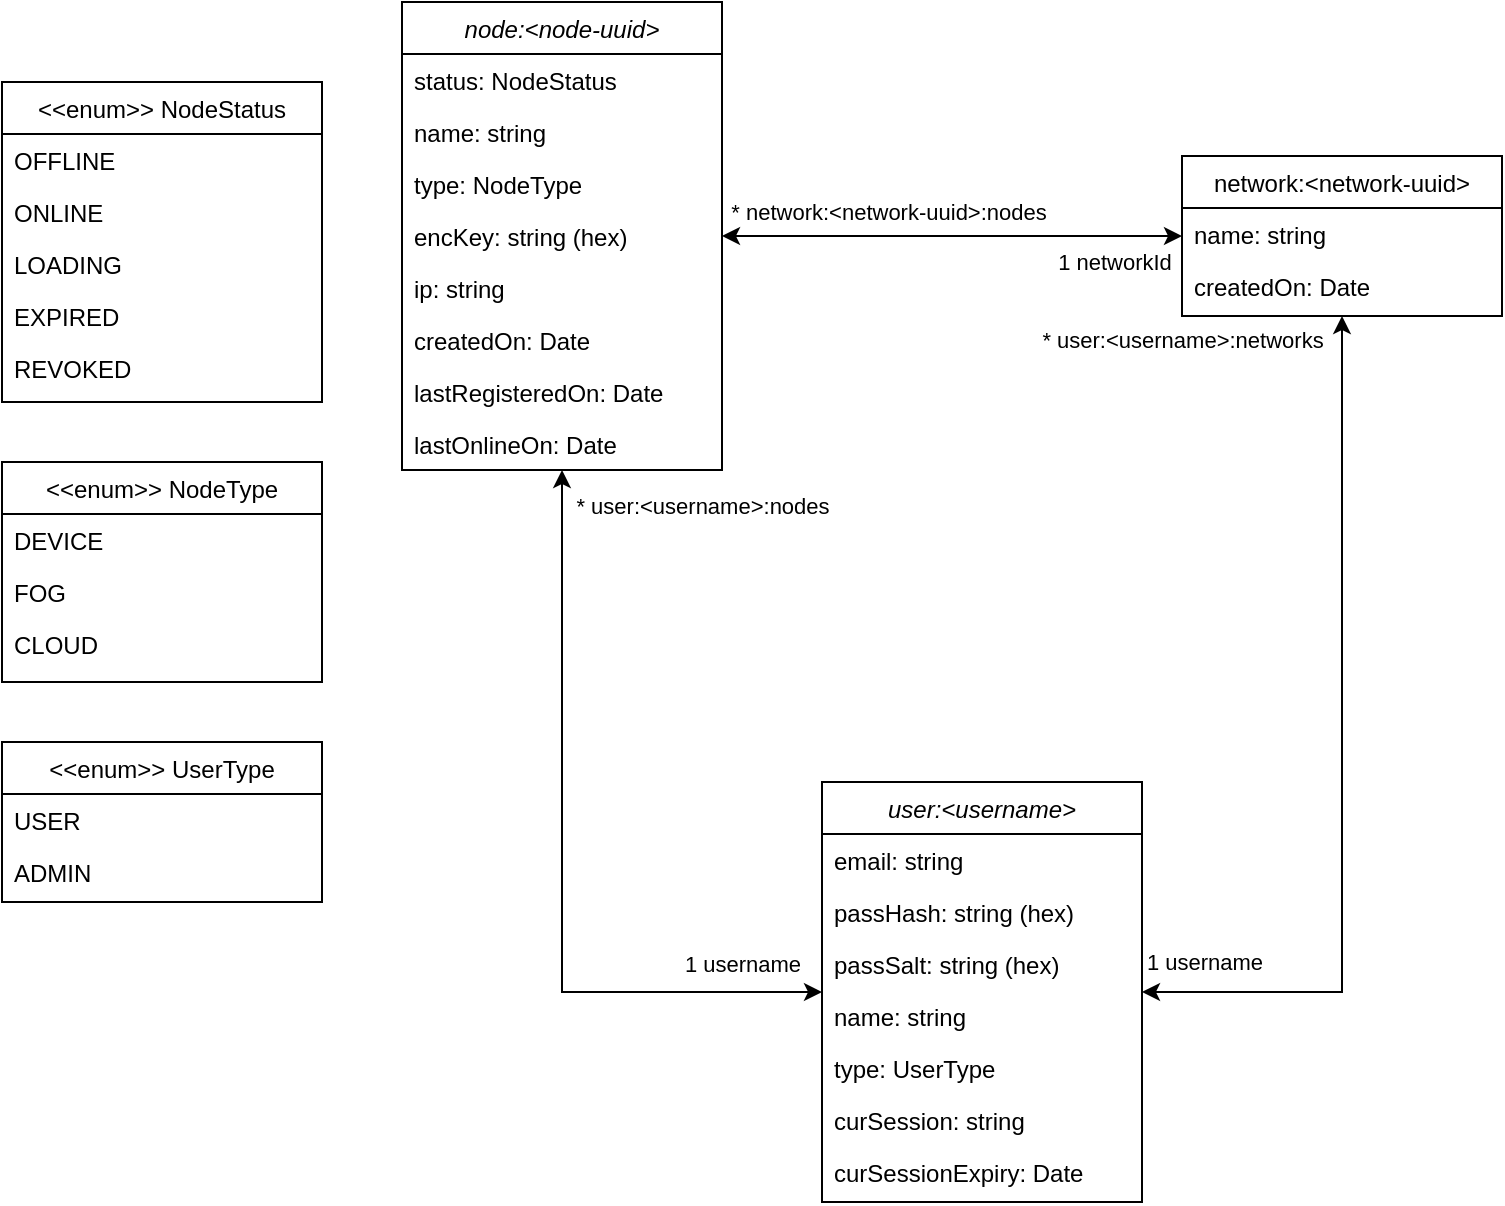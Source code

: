 <mxfile version="21.6.1" type="device" pages="2">
  <diagram id="C5RBs43oDa-KdzZeNtuy" name="domain-model">
    <mxGraphModel dx="1344" dy="875" grid="1" gridSize="10" guides="1" tooltips="1" connect="1" arrows="1" fold="1" page="1" pageScale="1" pageWidth="827" pageHeight="1169" math="0" shadow="0">
      <root>
        <mxCell id="WIyWlLk6GJQsqaUBKTNV-0" />
        <mxCell id="WIyWlLk6GJQsqaUBKTNV-1" parent="WIyWlLk6GJQsqaUBKTNV-0" />
        <mxCell id="zkfFHV4jXpPFQw0GAbJ--0" value="node:&lt;node-uuid&gt;" style="swimlane;fontStyle=2;align=center;verticalAlign=top;childLayout=stackLayout;horizontal=1;startSize=26;horizontalStack=0;resizeParent=1;resizeLast=0;collapsible=1;marginBottom=0;rounded=0;shadow=0;strokeWidth=1;" parent="WIyWlLk6GJQsqaUBKTNV-1" vertex="1">
          <mxGeometry x="220" y="120" width="160" height="234" as="geometry">
            <mxRectangle x="230" y="140" width="160" height="26" as="alternateBounds" />
          </mxGeometry>
        </mxCell>
        <mxCell id="zkfFHV4jXpPFQw0GAbJ--1" value="status: NodeStatus" style="text;align=left;verticalAlign=top;spacingLeft=4;spacingRight=4;overflow=hidden;rotatable=0;points=[[0,0.5],[1,0.5]];portConstraint=eastwest;" parent="zkfFHV4jXpPFQw0GAbJ--0" vertex="1">
          <mxGeometry y="26" width="160" height="26" as="geometry" />
        </mxCell>
        <mxCell id="zkfFHV4jXpPFQw0GAbJ--2" value="name: string" style="text;align=left;verticalAlign=top;spacingLeft=4;spacingRight=4;overflow=hidden;rotatable=0;points=[[0,0.5],[1,0.5]];portConstraint=eastwest;rounded=0;shadow=0;html=0;" parent="zkfFHV4jXpPFQw0GAbJ--0" vertex="1">
          <mxGeometry y="52" width="160" height="26" as="geometry" />
        </mxCell>
        <mxCell id="zkfFHV4jXpPFQw0GAbJ--3" value="type: NodeType" style="text;align=left;verticalAlign=top;spacingLeft=4;spacingRight=4;overflow=hidden;rotatable=0;points=[[0,0.5],[1,0.5]];portConstraint=eastwest;rounded=0;shadow=0;html=0;" parent="zkfFHV4jXpPFQw0GAbJ--0" vertex="1">
          <mxGeometry y="78" width="160" height="26" as="geometry" />
        </mxCell>
        <mxCell id="QJfZs9zZ-QmVLLbZD2tx-1" value="encKey: string (hex)" style="text;align=left;verticalAlign=top;spacingLeft=4;spacingRight=4;overflow=hidden;rotatable=0;points=[[0,0.5],[1,0.5]];portConstraint=eastwest;rounded=0;shadow=0;html=0;" vertex="1" parent="zkfFHV4jXpPFQw0GAbJ--0">
          <mxGeometry y="104" width="160" height="26" as="geometry" />
        </mxCell>
        <mxCell id="QJfZs9zZ-QmVLLbZD2tx-2" value="ip: string" style="text;align=left;verticalAlign=top;spacingLeft=4;spacingRight=4;overflow=hidden;rotatable=0;points=[[0,0.5],[1,0.5]];portConstraint=eastwest;rounded=0;shadow=0;html=0;" vertex="1" parent="zkfFHV4jXpPFQw0GAbJ--0">
          <mxGeometry y="130" width="160" height="26" as="geometry" />
        </mxCell>
        <mxCell id="QJfZs9zZ-QmVLLbZD2tx-3" value="createdOn: Date" style="text;align=left;verticalAlign=top;spacingLeft=4;spacingRight=4;overflow=hidden;rotatable=0;points=[[0,0.5],[1,0.5]];portConstraint=eastwest;rounded=0;shadow=0;html=0;" vertex="1" parent="zkfFHV4jXpPFQw0GAbJ--0">
          <mxGeometry y="156" width="160" height="26" as="geometry" />
        </mxCell>
        <mxCell id="QJfZs9zZ-QmVLLbZD2tx-4" value="lastRegisteredOn: Date" style="text;align=left;verticalAlign=top;spacingLeft=4;spacingRight=4;overflow=hidden;rotatable=0;points=[[0,0.5],[1,0.5]];portConstraint=eastwest;rounded=0;shadow=0;html=0;" vertex="1" parent="zkfFHV4jXpPFQw0GAbJ--0">
          <mxGeometry y="182" width="160" height="26" as="geometry" />
        </mxCell>
        <mxCell id="QJfZs9zZ-QmVLLbZD2tx-5" value="lastOnlineOn: Date" style="text;align=left;verticalAlign=top;spacingLeft=4;spacingRight=4;overflow=hidden;rotatable=0;points=[[0,0.5],[1,0.5]];portConstraint=eastwest;rounded=0;shadow=0;html=0;" vertex="1" parent="zkfFHV4jXpPFQw0GAbJ--0">
          <mxGeometry y="208" width="160" height="26" as="geometry" />
        </mxCell>
        <mxCell id="zkfFHV4jXpPFQw0GAbJ--17" value="network:&lt;network-uuid&gt;" style="swimlane;fontStyle=0;align=center;verticalAlign=top;childLayout=stackLayout;horizontal=1;startSize=26;horizontalStack=0;resizeParent=1;resizeLast=0;collapsible=1;marginBottom=0;rounded=0;shadow=0;strokeWidth=1;" parent="WIyWlLk6GJQsqaUBKTNV-1" vertex="1">
          <mxGeometry x="610" y="197" width="160" height="80" as="geometry">
            <mxRectangle x="550" y="140" width="160" height="26" as="alternateBounds" />
          </mxGeometry>
        </mxCell>
        <mxCell id="zkfFHV4jXpPFQw0GAbJ--18" value="name: string" style="text;align=left;verticalAlign=top;spacingLeft=4;spacingRight=4;overflow=hidden;rotatable=0;points=[[0,0.5],[1,0.5]];portConstraint=eastwest;" parent="zkfFHV4jXpPFQw0GAbJ--17" vertex="1">
          <mxGeometry y="26" width="160" height="26" as="geometry" />
        </mxCell>
        <mxCell id="zkfFHV4jXpPFQw0GAbJ--22" value="createdOn: Date" style="text;align=left;verticalAlign=top;spacingLeft=4;spacingRight=4;overflow=hidden;rotatable=0;points=[[0,0.5],[1,0.5]];portConstraint=eastwest;rounded=0;shadow=0;html=0;" parent="zkfFHV4jXpPFQw0GAbJ--17" vertex="1">
          <mxGeometry y="52" width="160" height="26" as="geometry" />
        </mxCell>
        <mxCell id="QJfZs9zZ-QmVLLbZD2tx-6" value="&lt;&lt;enum&gt;&gt; NodeStatus" style="swimlane;fontStyle=0;align=center;verticalAlign=top;childLayout=stackLayout;horizontal=1;startSize=26;horizontalStack=0;resizeParent=1;resizeLast=0;collapsible=1;marginBottom=0;rounded=0;shadow=0;strokeWidth=1;" vertex="1" parent="WIyWlLk6GJQsqaUBKTNV-1">
          <mxGeometry x="20" y="160" width="160" height="160" as="geometry">
            <mxRectangle x="20" y="160" width="160" height="26" as="alternateBounds" />
          </mxGeometry>
        </mxCell>
        <mxCell id="QJfZs9zZ-QmVLLbZD2tx-8" value="OFFLINE" style="text;align=left;verticalAlign=top;spacingLeft=4;spacingRight=4;overflow=hidden;rotatable=0;points=[[0,0.5],[1,0.5]];portConstraint=eastwest;rounded=0;shadow=0;html=0;" vertex="1" parent="QJfZs9zZ-QmVLLbZD2tx-6">
          <mxGeometry y="26" width="160" height="26" as="geometry" />
        </mxCell>
        <mxCell id="QJfZs9zZ-QmVLLbZD2tx-9" value="ONLINE" style="text;align=left;verticalAlign=top;spacingLeft=4;spacingRight=4;overflow=hidden;rotatable=0;points=[[0,0.5],[1,0.5]];portConstraint=eastwest;rounded=0;shadow=0;html=0;" vertex="1" parent="QJfZs9zZ-QmVLLbZD2tx-6">
          <mxGeometry y="52" width="160" height="26" as="geometry" />
        </mxCell>
        <mxCell id="QJfZs9zZ-QmVLLbZD2tx-7" value="LOADING" style="text;align=left;verticalAlign=top;spacingLeft=4;spacingRight=4;overflow=hidden;rotatable=0;points=[[0,0.5],[1,0.5]];portConstraint=eastwest;" vertex="1" parent="QJfZs9zZ-QmVLLbZD2tx-6">
          <mxGeometry y="78" width="160" height="26" as="geometry" />
        </mxCell>
        <mxCell id="QJfZs9zZ-QmVLLbZD2tx-10" value="EXPIRED" style="text;align=left;verticalAlign=top;spacingLeft=4;spacingRight=4;overflow=hidden;rotatable=0;points=[[0,0.5],[1,0.5]];portConstraint=eastwest;rounded=0;shadow=0;html=0;" vertex="1" parent="QJfZs9zZ-QmVLLbZD2tx-6">
          <mxGeometry y="104" width="160" height="26" as="geometry" />
        </mxCell>
        <mxCell id="QJfZs9zZ-QmVLLbZD2tx-11" value="REVOKED" style="text;align=left;verticalAlign=top;spacingLeft=4;spacingRight=4;overflow=hidden;rotatable=0;points=[[0,0.5],[1,0.5]];portConstraint=eastwest;rounded=0;shadow=0;html=0;" vertex="1" parent="QJfZs9zZ-QmVLLbZD2tx-6">
          <mxGeometry y="130" width="160" height="30" as="geometry" />
        </mxCell>
        <mxCell id="QJfZs9zZ-QmVLLbZD2tx-12" value="&lt;&lt;enum&gt;&gt; NodeType" style="swimlane;fontStyle=0;align=center;verticalAlign=top;childLayout=stackLayout;horizontal=1;startSize=26;horizontalStack=0;resizeParent=1;resizeLast=0;collapsible=1;marginBottom=0;rounded=0;shadow=0;strokeWidth=1;" vertex="1" parent="WIyWlLk6GJQsqaUBKTNV-1">
          <mxGeometry x="20" y="350" width="160" height="110" as="geometry">
            <mxRectangle x="20" y="160" width="160" height="26" as="alternateBounds" />
          </mxGeometry>
        </mxCell>
        <mxCell id="QJfZs9zZ-QmVLLbZD2tx-13" value="DEVICE" style="text;align=left;verticalAlign=top;spacingLeft=4;spacingRight=4;overflow=hidden;rotatable=0;points=[[0,0.5],[1,0.5]];portConstraint=eastwest;rounded=0;shadow=0;html=0;" vertex="1" parent="QJfZs9zZ-QmVLLbZD2tx-12">
          <mxGeometry y="26" width="160" height="26" as="geometry" />
        </mxCell>
        <mxCell id="QJfZs9zZ-QmVLLbZD2tx-14" value="FOG" style="text;align=left;verticalAlign=top;spacingLeft=4;spacingRight=4;overflow=hidden;rotatable=0;points=[[0,0.5],[1,0.5]];portConstraint=eastwest;rounded=0;shadow=0;html=0;" vertex="1" parent="QJfZs9zZ-QmVLLbZD2tx-12">
          <mxGeometry y="52" width="160" height="26" as="geometry" />
        </mxCell>
        <mxCell id="QJfZs9zZ-QmVLLbZD2tx-15" value="CLOUD" style="text;align=left;verticalAlign=top;spacingLeft=4;spacingRight=4;overflow=hidden;rotatable=0;points=[[0,0.5],[1,0.5]];portConstraint=eastwest;" vertex="1" parent="QJfZs9zZ-QmVLLbZD2tx-12">
          <mxGeometry y="78" width="160" height="26" as="geometry" />
        </mxCell>
        <mxCell id="QJfZs9zZ-QmVLLbZD2tx-18" value="&lt;&lt;enum&gt;&gt; UserType" style="swimlane;fontStyle=0;align=center;verticalAlign=top;childLayout=stackLayout;horizontal=1;startSize=26;horizontalStack=0;resizeParent=1;resizeLast=0;collapsible=1;marginBottom=0;rounded=0;shadow=0;strokeWidth=1;" vertex="1" parent="WIyWlLk6GJQsqaUBKTNV-1">
          <mxGeometry x="20" y="490" width="160" height="80" as="geometry">
            <mxRectangle x="20" y="160" width="160" height="26" as="alternateBounds" />
          </mxGeometry>
        </mxCell>
        <mxCell id="QJfZs9zZ-QmVLLbZD2tx-19" value="USER" style="text;align=left;verticalAlign=top;spacingLeft=4;spacingRight=4;overflow=hidden;rotatable=0;points=[[0,0.5],[1,0.5]];portConstraint=eastwest;rounded=0;shadow=0;html=0;" vertex="1" parent="QJfZs9zZ-QmVLLbZD2tx-18">
          <mxGeometry y="26" width="160" height="26" as="geometry" />
        </mxCell>
        <mxCell id="QJfZs9zZ-QmVLLbZD2tx-20" value="ADMIN" style="text;align=left;verticalAlign=top;spacingLeft=4;spacingRight=4;overflow=hidden;rotatable=0;points=[[0,0.5],[1,0.5]];portConstraint=eastwest;rounded=0;shadow=0;html=0;" vertex="1" parent="QJfZs9zZ-QmVLLbZD2tx-18">
          <mxGeometry y="52" width="160" height="26" as="geometry" />
        </mxCell>
        <mxCell id="QJfZs9zZ-QmVLLbZD2tx-22" value="user:&lt;username&gt;" style="swimlane;fontStyle=2;align=center;verticalAlign=top;childLayout=stackLayout;horizontal=1;startSize=26;horizontalStack=0;resizeParent=1;resizeLast=0;collapsible=1;marginBottom=0;rounded=0;shadow=0;strokeWidth=1;" vertex="1" parent="WIyWlLk6GJQsqaUBKTNV-1">
          <mxGeometry x="430" y="510" width="160" height="210" as="geometry">
            <mxRectangle x="230" y="140" width="160" height="26" as="alternateBounds" />
          </mxGeometry>
        </mxCell>
        <mxCell id="QJfZs9zZ-QmVLLbZD2tx-23" value="email: string" style="text;align=left;verticalAlign=top;spacingLeft=4;spacingRight=4;overflow=hidden;rotatable=0;points=[[0,0.5],[1,0.5]];portConstraint=eastwest;" vertex="1" parent="QJfZs9zZ-QmVLLbZD2tx-22">
          <mxGeometry y="26" width="160" height="26" as="geometry" />
        </mxCell>
        <mxCell id="QJfZs9zZ-QmVLLbZD2tx-24" value="passHash: string (hex)" style="text;align=left;verticalAlign=top;spacingLeft=4;spacingRight=4;overflow=hidden;rotatable=0;points=[[0,0.5],[1,0.5]];portConstraint=eastwest;rounded=0;shadow=0;html=0;" vertex="1" parent="QJfZs9zZ-QmVLLbZD2tx-22">
          <mxGeometry y="52" width="160" height="26" as="geometry" />
        </mxCell>
        <mxCell id="QJfZs9zZ-QmVLLbZD2tx-25" value="passSalt: string (hex)" style="text;align=left;verticalAlign=top;spacingLeft=4;spacingRight=4;overflow=hidden;rotatable=0;points=[[0,0.5],[1,0.5]];portConstraint=eastwest;rounded=0;shadow=0;html=0;" vertex="1" parent="QJfZs9zZ-QmVLLbZD2tx-22">
          <mxGeometry y="78" width="160" height="26" as="geometry" />
        </mxCell>
        <mxCell id="QJfZs9zZ-QmVLLbZD2tx-26" value="name: string" style="text;align=left;verticalAlign=top;spacingLeft=4;spacingRight=4;overflow=hidden;rotatable=0;points=[[0,0.5],[1,0.5]];portConstraint=eastwest;rounded=0;shadow=0;html=0;" vertex="1" parent="QJfZs9zZ-QmVLLbZD2tx-22">
          <mxGeometry y="104" width="160" height="26" as="geometry" />
        </mxCell>
        <mxCell id="QJfZs9zZ-QmVLLbZD2tx-27" value="type: UserType" style="text;align=left;verticalAlign=top;spacingLeft=4;spacingRight=4;overflow=hidden;rotatable=0;points=[[0,0.5],[1,0.5]];portConstraint=eastwest;rounded=0;shadow=0;html=0;" vertex="1" parent="QJfZs9zZ-QmVLLbZD2tx-22">
          <mxGeometry y="130" width="160" height="26" as="geometry" />
        </mxCell>
        <mxCell id="QJfZs9zZ-QmVLLbZD2tx-28" value="curSession: string" style="text;align=left;verticalAlign=top;spacingLeft=4;spacingRight=4;overflow=hidden;rotatable=0;points=[[0,0.5],[1,0.5]];portConstraint=eastwest;rounded=0;shadow=0;html=0;" vertex="1" parent="QJfZs9zZ-QmVLLbZD2tx-22">
          <mxGeometry y="156" width="160" height="26" as="geometry" />
        </mxCell>
        <mxCell id="QJfZs9zZ-QmVLLbZD2tx-29" value="curSessionExpiry: Date" style="text;align=left;verticalAlign=top;spacingLeft=4;spacingRight=4;overflow=hidden;rotatable=0;points=[[0,0.5],[1,0.5]];portConstraint=eastwest;rounded=0;shadow=0;html=0;" vertex="1" parent="QJfZs9zZ-QmVLLbZD2tx-22">
          <mxGeometry y="182" width="160" height="26" as="geometry" />
        </mxCell>
        <mxCell id="QJfZs9zZ-QmVLLbZD2tx-32" value="" style="endArrow=classic;startArrow=classic;html=1;rounded=0;" edge="1" parent="WIyWlLk6GJQsqaUBKTNV-1" source="QJfZs9zZ-QmVLLbZD2tx-22" target="zkfFHV4jXpPFQw0GAbJ--0">
          <mxGeometry width="50" height="50" relative="1" as="geometry">
            <mxPoint x="410" y="500" as="sourcePoint" />
            <mxPoint x="460" y="450" as="targetPoint" />
            <Array as="points">
              <mxPoint x="300" y="615" />
            </Array>
          </mxGeometry>
        </mxCell>
        <mxCell id="QJfZs9zZ-QmVLLbZD2tx-34" value="1 username" style="edgeLabel;html=1;align=center;verticalAlign=middle;resizable=0;points=[];" vertex="1" connectable="0" parent="QJfZs9zZ-QmVLLbZD2tx-32">
          <mxGeometry x="-0.88" relative="1" as="geometry">
            <mxPoint x="-17" y="-14" as="offset" />
          </mxGeometry>
        </mxCell>
        <mxCell id="QJfZs9zZ-QmVLLbZD2tx-35" value="* user:&amp;lt;username&amp;gt;:nodes" style="edgeLabel;html=1;align=center;verticalAlign=middle;resizable=0;points=[];" vertex="1" connectable="0" parent="QJfZs9zZ-QmVLLbZD2tx-32">
          <mxGeometry x="0.908" y="-1" relative="1" as="geometry">
            <mxPoint x="69" as="offset" />
          </mxGeometry>
        </mxCell>
        <mxCell id="QJfZs9zZ-QmVLLbZD2tx-36" value="" style="endArrow=classic;startArrow=classic;html=1;rounded=0;" edge="1" parent="WIyWlLk6GJQsqaUBKTNV-1" source="zkfFHV4jXpPFQw0GAbJ--0" target="zkfFHV4jXpPFQw0GAbJ--17">
          <mxGeometry width="50" height="50" relative="1" as="geometry">
            <mxPoint x="410" y="510" as="sourcePoint" />
            <mxPoint x="460" y="460" as="targetPoint" />
          </mxGeometry>
        </mxCell>
        <mxCell id="QJfZs9zZ-QmVLLbZD2tx-37" value="* network:&amp;lt;network-uuid&amp;gt;:nodes" style="edgeLabel;html=1;align=center;verticalAlign=middle;resizable=0;points=[];" vertex="1" connectable="0" parent="QJfZs9zZ-QmVLLbZD2tx-36">
          <mxGeometry x="-0.892" y="1" relative="1" as="geometry">
            <mxPoint x="70" y="-11" as="offset" />
          </mxGeometry>
        </mxCell>
        <mxCell id="QJfZs9zZ-QmVLLbZD2tx-38" value="1 networkId" style="edgeLabel;html=1;align=center;verticalAlign=middle;resizable=0;points=[];" vertex="1" connectable="0" parent="QJfZs9zZ-QmVLLbZD2tx-36">
          <mxGeometry x="0.853" y="1" relative="1" as="geometry">
            <mxPoint x="-17" y="14" as="offset" />
          </mxGeometry>
        </mxCell>
        <mxCell id="QJfZs9zZ-QmVLLbZD2tx-39" value="" style="endArrow=classic;startArrow=classic;html=1;rounded=0;" edge="1" parent="WIyWlLk6GJQsqaUBKTNV-1" source="zkfFHV4jXpPFQw0GAbJ--17" target="QJfZs9zZ-QmVLLbZD2tx-22">
          <mxGeometry width="50" height="50" relative="1" as="geometry">
            <mxPoint x="640" y="310" as="sourcePoint" />
            <mxPoint x="520" y="320" as="targetPoint" />
            <Array as="points">
              <mxPoint x="690" y="615" />
            </Array>
          </mxGeometry>
        </mxCell>
        <mxCell id="QJfZs9zZ-QmVLLbZD2tx-40" value="* user:&amp;lt;username&amp;gt;:networks" style="edgeLabel;html=1;align=center;verticalAlign=middle;resizable=0;points=[];" vertex="1" connectable="0" parent="QJfZs9zZ-QmVLLbZD2tx-39">
          <mxGeometry x="-0.907" relative="1" as="geometry">
            <mxPoint x="-80" y="-9" as="offset" />
          </mxGeometry>
        </mxCell>
        <mxCell id="QJfZs9zZ-QmVLLbZD2tx-41" value="1 username" style="edgeLabel;html=1;align=center;verticalAlign=middle;resizable=0;points=[];" vertex="1" connectable="0" parent="QJfZs9zZ-QmVLLbZD2tx-39">
          <mxGeometry x="0.944" y="-4" relative="1" as="geometry">
            <mxPoint x="18" y="-11" as="offset" />
          </mxGeometry>
        </mxCell>
      </root>
    </mxGraphModel>
  </diagram>
  <diagram id="jDqlsOnL85RZWqNOKEsC" name="node-state">
    <mxGraphModel dx="1022" dy="665" grid="1" gridSize="10" guides="1" tooltips="1" connect="1" arrows="1" fold="1" page="1" pageScale="1" pageWidth="850" pageHeight="1100" math="0" shadow="0">
      <root>
        <mxCell id="0" />
        <mxCell id="1" parent="0" />
        <mxCell id="uX85E2jWJXjy036d8xp4-1" value="" style="ellipse;html=1;shape=startState;fillColor=#000000;strokeColor=#ff0000;" vertex="1" parent="1">
          <mxGeometry x="125" y="260" width="30" height="30" as="geometry" />
        </mxCell>
        <mxCell id="uX85E2jWJXjy036d8xp4-2" value="" style="edgeStyle=orthogonalEdgeStyle;html=1;verticalAlign=bottom;endArrow=open;endSize=8;strokeColor=#ff0000;rounded=0;entryX=0;entryY=0.5;entryDx=0;entryDy=0;" edge="1" source="uX85E2jWJXjy036d8xp4-1" parent="1" target="uX85E2jWJXjy036d8xp4-3">
          <mxGeometry relative="1" as="geometry">
            <mxPoint x="165" y="350" as="targetPoint" />
          </mxGeometry>
        </mxCell>
        <mxCell id="uX85E2jWJXjy036d8xp4-11" value="" style="edgeStyle=orthogonalEdgeStyle;rounded=0;orthogonalLoop=1;jettySize=auto;html=1;" edge="1" parent="1" source="uX85E2jWJXjy036d8xp4-3" target="uX85E2jWJXjy036d8xp4-5">
          <mxGeometry relative="1" as="geometry" />
        </mxCell>
        <mxCell id="uX85E2jWJXjy036d8xp4-20" value="online [expired]" style="edgeLabel;html=1;align=center;verticalAlign=middle;resizable=0;points=[];" vertex="1" connectable="0" parent="uX85E2jWJXjy036d8xp4-11">
          <mxGeometry x="-0.025" relative="1" as="geometry">
            <mxPoint as="offset" />
          </mxGeometry>
        </mxCell>
        <mxCell id="uX85E2jWJXjy036d8xp4-13" value="" style="edgeStyle=orthogonalEdgeStyle;rounded=0;orthogonalLoop=1;jettySize=auto;html=1;exitX=1;exitY=0.25;exitDx=0;exitDy=0;entryX=0;entryY=0.25;entryDx=0;entryDy=0;" edge="1" parent="1" source="uX85E2jWJXjy036d8xp4-3" target="uX85E2jWJXjy036d8xp4-6">
          <mxGeometry relative="1" as="geometry" />
        </mxCell>
        <mxCell id="uX85E2jWJXjy036d8xp4-22" value="online [!expired]" style="edgeLabel;html=1;align=center;verticalAlign=middle;resizable=0;points=[];" vertex="1" connectable="0" parent="uX85E2jWJXjy036d8xp4-13">
          <mxGeometry x="-0.076" relative="1" as="geometry">
            <mxPoint x="5" y="-12" as="offset" />
          </mxGeometry>
        </mxCell>
        <mxCell id="uX85E2jWJXjy036d8xp4-3" value="OFFLINE" style="rounded=1;whiteSpace=wrap;html=1;arcSize=40;fontColor=#000000;fillColor=#ffffc0;strokeColor=#ff0000;" vertex="1" parent="1">
          <mxGeometry x="230" y="255" width="120" height="40" as="geometry" />
        </mxCell>
        <mxCell id="uX85E2jWJXjy036d8xp4-12" value="" style="edgeStyle=orthogonalEdgeStyle;rounded=0;orthogonalLoop=1;jettySize=auto;html=1;" edge="1" parent="1" source="uX85E2jWJXjy036d8xp4-5" target="uX85E2jWJXjy036d8xp4-7">
          <mxGeometry relative="1" as="geometry" />
        </mxCell>
        <mxCell id="uX85E2jWJXjy036d8xp4-25" value="revoke" style="edgeLabel;html=1;align=center;verticalAlign=middle;resizable=0;points=[];" vertex="1" connectable="0" parent="uX85E2jWJXjy036d8xp4-12">
          <mxGeometry x="-0.076" y="3" relative="1" as="geometry">
            <mxPoint y="-7" as="offset" />
          </mxGeometry>
        </mxCell>
        <mxCell id="uX85E2jWJXjy036d8xp4-5" value="EXPIRED" style="rounded=1;whiteSpace=wrap;html=1;arcSize=40;fontColor=#000000;fillColor=#ffffc0;strokeColor=#ff0000;" vertex="1" parent="1">
          <mxGeometry x="230" y="120" width="120" height="40" as="geometry" />
        </mxCell>
        <mxCell id="uX85E2jWJXjy036d8xp4-16" value="" style="edgeStyle=orthogonalEdgeStyle;rounded=0;orthogonalLoop=1;jettySize=auto;html=1;" edge="1" parent="1" source="uX85E2jWJXjy036d8xp4-6" target="uX85E2jWJXjy036d8xp4-7">
          <mxGeometry relative="1" as="geometry" />
        </mxCell>
        <mxCell id="uX85E2jWJXjy036d8xp4-27" value="revoke" style="edgeLabel;html=1;align=center;verticalAlign=middle;resizable=0;points=[];" vertex="1" connectable="0" parent="uX85E2jWJXjy036d8xp4-16">
          <mxGeometry x="-0.085" relative="1" as="geometry">
            <mxPoint x="20" y="-1" as="offset" />
          </mxGeometry>
        </mxCell>
        <mxCell id="uX85E2jWJXjy036d8xp4-6" value="ONLINE" style="rounded=1;whiteSpace=wrap;html=1;arcSize=40;fontColor=#000000;fillColor=#ffffc0;strokeColor=#ff0000;" vertex="1" parent="1">
          <mxGeometry x="460" y="255" width="120" height="40" as="geometry" />
        </mxCell>
        <mxCell id="uX85E2jWJXjy036d8xp4-7" value="REVOKED" style="rounded=1;whiteSpace=wrap;html=1;arcSize=40;fontColor=#000000;fillColor=#ffffc0;strokeColor=#ff0000;" vertex="1" parent="1">
          <mxGeometry x="460" y="120" width="120" height="40" as="geometry" />
        </mxCell>
        <mxCell id="uX85E2jWJXjy036d8xp4-9" value="LOADING" style="rounded=1;whiteSpace=wrap;html=1;arcSize=40;fontColor=#000000;fillColor=#ffffc0;strokeColor=#ff0000;" vertex="1" parent="1">
          <mxGeometry x="460" y="390" width="120" height="40" as="geometry" />
        </mxCell>
        <mxCell id="uX85E2jWJXjy036d8xp4-10" value="" style="ellipse;html=1;shape=endState;fillColor=#000000;strokeColor=#ff0000;" vertex="1" parent="1">
          <mxGeometry x="670" y="190" width="30" height="30" as="geometry" />
        </mxCell>
        <mxCell id="uX85E2jWJXjy036d8xp4-18" value="" style="edgeStyle=orthogonalEdgeStyle;html=1;verticalAlign=bottom;endArrow=open;endSize=8;strokeColor=#ff0000;rounded=0;entryX=0.5;entryY=0;entryDx=0;entryDy=0;exitX=1;exitY=0.5;exitDx=0;exitDy=0;" edge="1" parent="1" source="uX85E2jWJXjy036d8xp4-7" target="uX85E2jWJXjy036d8xp4-10">
          <mxGeometry relative="1" as="geometry">
            <mxPoint x="240" y="285" as="targetPoint" />
            <mxPoint x="590" y="150" as="sourcePoint" />
          </mxGeometry>
        </mxCell>
        <mxCell id="uX85E2jWJXjy036d8xp4-19" value="delete" style="edgeLabel;html=1;align=center;verticalAlign=middle;resizable=0;points=[];" vertex="1" connectable="0" parent="uX85E2jWJXjy036d8xp4-18">
          <mxGeometry x="0.018" y="2" relative="1" as="geometry">
            <mxPoint x="-9" y="-8" as="offset" />
          </mxGeometry>
        </mxCell>
        <mxCell id="uX85E2jWJXjy036d8xp4-23" value="" style="edgeStyle=orthogonalEdgeStyle;rounded=0;orthogonalLoop=1;jettySize=auto;html=1;exitX=0.9;exitY=0.009;exitDx=0;exitDy=0;entryX=0.25;entryY=1;entryDx=0;entryDy=0;exitPerimeter=0;" edge="1" parent="1" source="uX85E2jWJXjy036d8xp4-3" target="uX85E2jWJXjy036d8xp4-7">
          <mxGeometry relative="1" as="geometry">
            <mxPoint x="360" y="150" as="sourcePoint" />
            <mxPoint x="470" y="150" as="targetPoint" />
          </mxGeometry>
        </mxCell>
        <mxCell id="uX85E2jWJXjy036d8xp4-24" value="revoke" style="edgeLabel;html=1;align=center;verticalAlign=middle;resizable=0;points=[];" vertex="1" connectable="0" parent="uX85E2jWJXjy036d8xp4-23">
          <mxGeometry x="0.015" relative="1" as="geometry">
            <mxPoint x="1" y="-9" as="offset" />
          </mxGeometry>
        </mxCell>
        <mxCell id="uX85E2jWJXjy036d8xp4-29" value="" style="endArrow=classic;html=1;rounded=0;exitX=0.75;exitY=1;exitDx=0;exitDy=0;entryX=0.75;entryY=0;entryDx=0;entryDy=0;" edge="1" parent="1" source="uX85E2jWJXjy036d8xp4-6" target="uX85E2jWJXjy036d8xp4-9">
          <mxGeometry width="50" height="50" relative="1" as="geometry">
            <mxPoint x="550" y="360" as="sourcePoint" />
            <mxPoint x="600" y="310" as="targetPoint" />
          </mxGeometry>
        </mxCell>
        <mxCell id="uX85E2jWJXjy036d8xp4-31" value="ready to update&lt;br&gt;[update requested]" style="edgeLabel;html=1;align=center;verticalAlign=middle;resizable=0;points=[];" vertex="1" connectable="0" parent="uX85E2jWJXjy036d8xp4-29">
          <mxGeometry x="-0.169" y="-1" relative="1" as="geometry">
            <mxPoint x="51" as="offset" />
          </mxGeometry>
        </mxCell>
        <mxCell id="uX85E2jWJXjy036d8xp4-30" value="" style="endArrow=classic;html=1;rounded=0;exitX=0.25;exitY=0;exitDx=0;exitDy=0;entryX=0.25;entryY=1;entryDx=0;entryDy=0;" edge="1" parent="1" source="uX85E2jWJXjy036d8xp4-9" target="uX85E2jWJXjy036d8xp4-6">
          <mxGeometry width="50" height="50" relative="1" as="geometry">
            <mxPoint x="550" y="360" as="sourcePoint" />
            <mxPoint x="600" y="310" as="targetPoint" />
          </mxGeometry>
        </mxCell>
        <mxCell id="uX85E2jWJXjy036d8xp4-32" value="done&lt;br&gt;updating" style="edgeLabel;html=1;align=center;verticalAlign=middle;resizable=0;points=[];" vertex="1" connectable="0" parent="uX85E2jWJXjy036d8xp4-30">
          <mxGeometry x="-0.123" relative="1" as="geometry">
            <mxPoint x="-25" y="-8" as="offset" />
          </mxGeometry>
        </mxCell>
        <mxCell id="uX85E2jWJXjy036d8xp4-33" value="&lt;font style=&quot;font-size: 8px;&quot;&gt;To be instantiated, a node must register itself by passing node information along with the network it wishes to connect to.&lt;/font&gt;" style="shape=note;size=20;whiteSpace=wrap;html=1;" vertex="1" parent="1">
          <mxGeometry x="70" y="160" width="140" height="90" as="geometry" />
        </mxCell>
        <mxCell id="uX85E2jWJXjy036d8xp4-34" value="&lt;font style=&quot;font-size: 8px;&quot;&gt;At any time, a node owner can revoke a node&#39;s access to their networks&lt;/font&gt;" style="shape=note;size=20;whiteSpace=wrap;html=1;" vertex="1" parent="1">
          <mxGeometry x="460" y="35" width="140" height="70" as="geometry" />
        </mxCell>
        <mxCell id="uX85E2jWJXjy036d8xp4-35" value="&lt;font style=&quot;font-size: 8px;&quot;&gt;When a node owner requests an update through the portal, the node receives the request then marks itself as loading.&lt;/font&gt;" style="shape=note;size=20;whiteSpace=wrap;html=1;" vertex="1" parent="1">
          <mxGeometry x="600" y="360" width="140" height="90" as="geometry" />
        </mxCell>
        <mxCell id="uX85E2jWJXjy036d8xp4-36" value="&lt;font style=&quot;font-size: 8px;&quot;&gt;An expired node must re-register to go back online.&lt;/font&gt;" style="shape=note;size=20;whiteSpace=wrap;html=1;" vertex="1" parent="1">
          <mxGeometry x="190" y="30" width="90" height="80" as="geometry" />
        </mxCell>
        <mxCell id="uX85E2jWJXjy036d8xp4-38" value="" style="edgeStyle=orthogonalEdgeStyle;rounded=0;orthogonalLoop=1;jettySize=auto;html=1;exitX=0;exitY=0.75;exitDx=0;exitDy=0;entryX=1;entryY=0.75;entryDx=0;entryDy=0;" edge="1" parent="1" source="uX85E2jWJXjy036d8xp4-6" target="uX85E2jWJXjy036d8xp4-3">
          <mxGeometry relative="1" as="geometry">
            <mxPoint x="360" y="275" as="sourcePoint" />
            <mxPoint x="470" y="275" as="targetPoint" />
          </mxGeometry>
        </mxCell>
        <mxCell id="uX85E2jWJXjy036d8xp4-39" value="offline" style="edgeLabel;html=1;align=center;verticalAlign=middle;resizable=0;points=[];" vertex="1" connectable="0" parent="uX85E2jWJXjy036d8xp4-38">
          <mxGeometry x="-0.076" relative="1" as="geometry">
            <mxPoint x="1" y="-10" as="offset" />
          </mxGeometry>
        </mxCell>
        <mxCell id="uX85E2jWJXjy036d8xp4-40" value="&lt;font style=&quot;font-size: 8px;&quot;&gt;An offline node can only go online if its credentials are not expired.&lt;/font&gt;" style="shape=note;size=20;whiteSpace=wrap;html=1;" vertex="1" parent="1">
          <mxGeometry x="200" y="330" width="140" height="90" as="geometry" />
        </mxCell>
      </root>
    </mxGraphModel>
  </diagram>
</mxfile>
